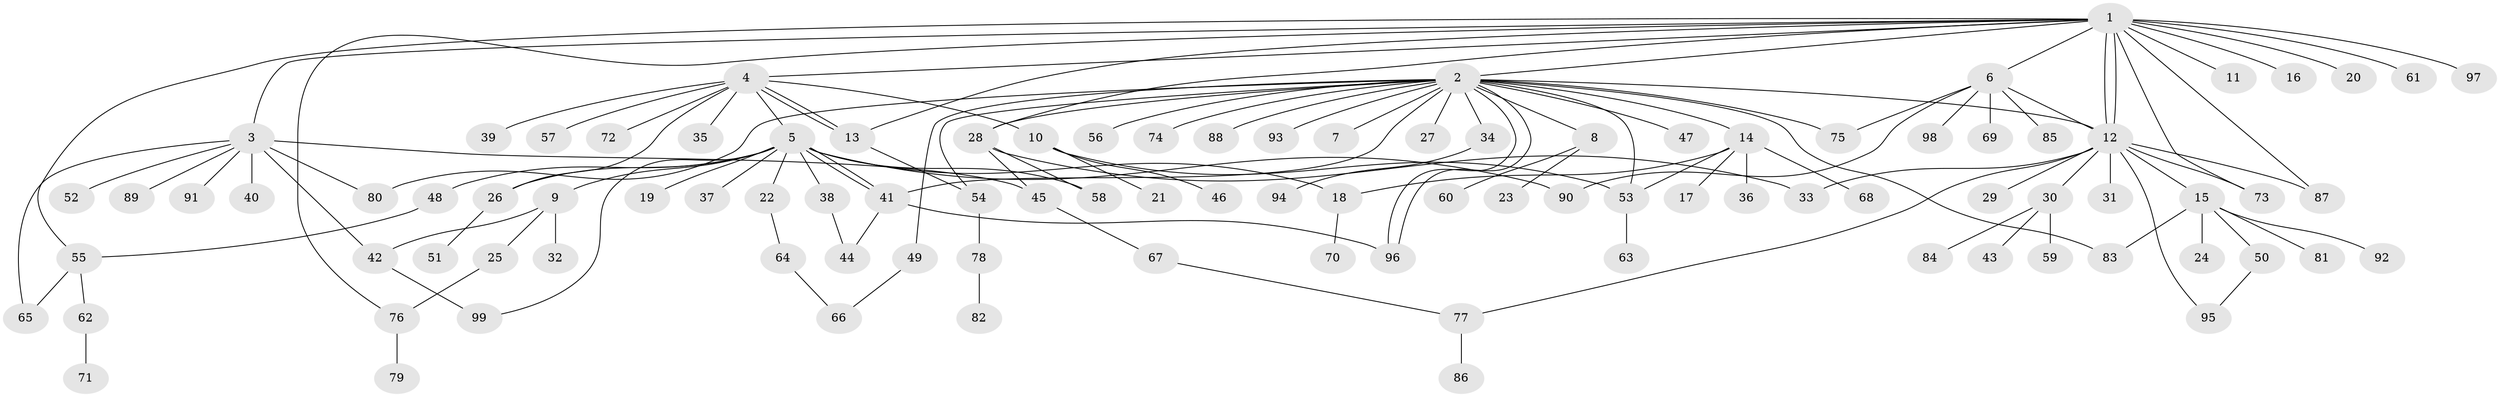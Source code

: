 // coarse degree distribution, {22: 0.01282051282051282, 18: 0.01282051282051282, 8: 0.01282051282051282, 10: 0.01282051282051282, 14: 0.01282051282051282, 5: 0.0641025641025641, 1: 0.5512820512820513, 2: 0.21794871794871795, 3: 0.05128205128205128, 6: 0.01282051282051282, 4: 0.038461538461538464}
// Generated by graph-tools (version 1.1) at 2025/23/03/03/25 07:23:53]
// undirected, 99 vertices, 131 edges
graph export_dot {
graph [start="1"]
  node [color=gray90,style=filled];
  1;
  2;
  3;
  4;
  5;
  6;
  7;
  8;
  9;
  10;
  11;
  12;
  13;
  14;
  15;
  16;
  17;
  18;
  19;
  20;
  21;
  22;
  23;
  24;
  25;
  26;
  27;
  28;
  29;
  30;
  31;
  32;
  33;
  34;
  35;
  36;
  37;
  38;
  39;
  40;
  41;
  42;
  43;
  44;
  45;
  46;
  47;
  48;
  49;
  50;
  51;
  52;
  53;
  54;
  55;
  56;
  57;
  58;
  59;
  60;
  61;
  62;
  63;
  64;
  65;
  66;
  67;
  68;
  69;
  70;
  71;
  72;
  73;
  74;
  75;
  76;
  77;
  78;
  79;
  80;
  81;
  82;
  83;
  84;
  85;
  86;
  87;
  88;
  89;
  90;
  91;
  92;
  93;
  94;
  95;
  96;
  97;
  98;
  99;
  1 -- 2;
  1 -- 3;
  1 -- 4;
  1 -- 6;
  1 -- 11;
  1 -- 12;
  1 -- 12;
  1 -- 13;
  1 -- 16;
  1 -- 20;
  1 -- 28;
  1 -- 55;
  1 -- 61;
  1 -- 73;
  1 -- 76;
  1 -- 87;
  1 -- 97;
  2 -- 7;
  2 -- 8;
  2 -- 12;
  2 -- 14;
  2 -- 27;
  2 -- 28;
  2 -- 34;
  2 -- 41;
  2 -- 47;
  2 -- 49;
  2 -- 53;
  2 -- 54;
  2 -- 56;
  2 -- 74;
  2 -- 75;
  2 -- 80;
  2 -- 83;
  2 -- 88;
  2 -- 93;
  2 -- 96;
  2 -- 96;
  3 -- 40;
  3 -- 42;
  3 -- 45;
  3 -- 52;
  3 -- 65;
  3 -- 80;
  3 -- 89;
  3 -- 91;
  4 -- 5;
  4 -- 10;
  4 -- 13;
  4 -- 13;
  4 -- 26;
  4 -- 35;
  4 -- 39;
  4 -- 57;
  4 -- 72;
  5 -- 9;
  5 -- 18;
  5 -- 19;
  5 -- 22;
  5 -- 26;
  5 -- 37;
  5 -- 38;
  5 -- 41;
  5 -- 41;
  5 -- 48;
  5 -- 58;
  5 -- 90;
  5 -- 99;
  6 -- 12;
  6 -- 69;
  6 -- 75;
  6 -- 85;
  6 -- 90;
  6 -- 98;
  8 -- 23;
  8 -- 60;
  9 -- 25;
  9 -- 32;
  9 -- 42;
  10 -- 21;
  10 -- 46;
  10 -- 53;
  12 -- 15;
  12 -- 29;
  12 -- 30;
  12 -- 31;
  12 -- 33;
  12 -- 73;
  12 -- 77;
  12 -- 87;
  12 -- 95;
  13 -- 54;
  14 -- 17;
  14 -- 18;
  14 -- 36;
  14 -- 53;
  14 -- 68;
  15 -- 24;
  15 -- 50;
  15 -- 81;
  15 -- 83;
  15 -- 92;
  18 -- 70;
  22 -- 64;
  25 -- 76;
  26 -- 51;
  28 -- 33;
  28 -- 45;
  28 -- 58;
  30 -- 43;
  30 -- 59;
  30 -- 84;
  34 -- 94;
  38 -- 44;
  41 -- 44;
  41 -- 96;
  42 -- 99;
  45 -- 67;
  48 -- 55;
  49 -- 66;
  50 -- 95;
  53 -- 63;
  54 -- 78;
  55 -- 62;
  55 -- 65;
  62 -- 71;
  64 -- 66;
  67 -- 77;
  76 -- 79;
  77 -- 86;
  78 -- 82;
}
